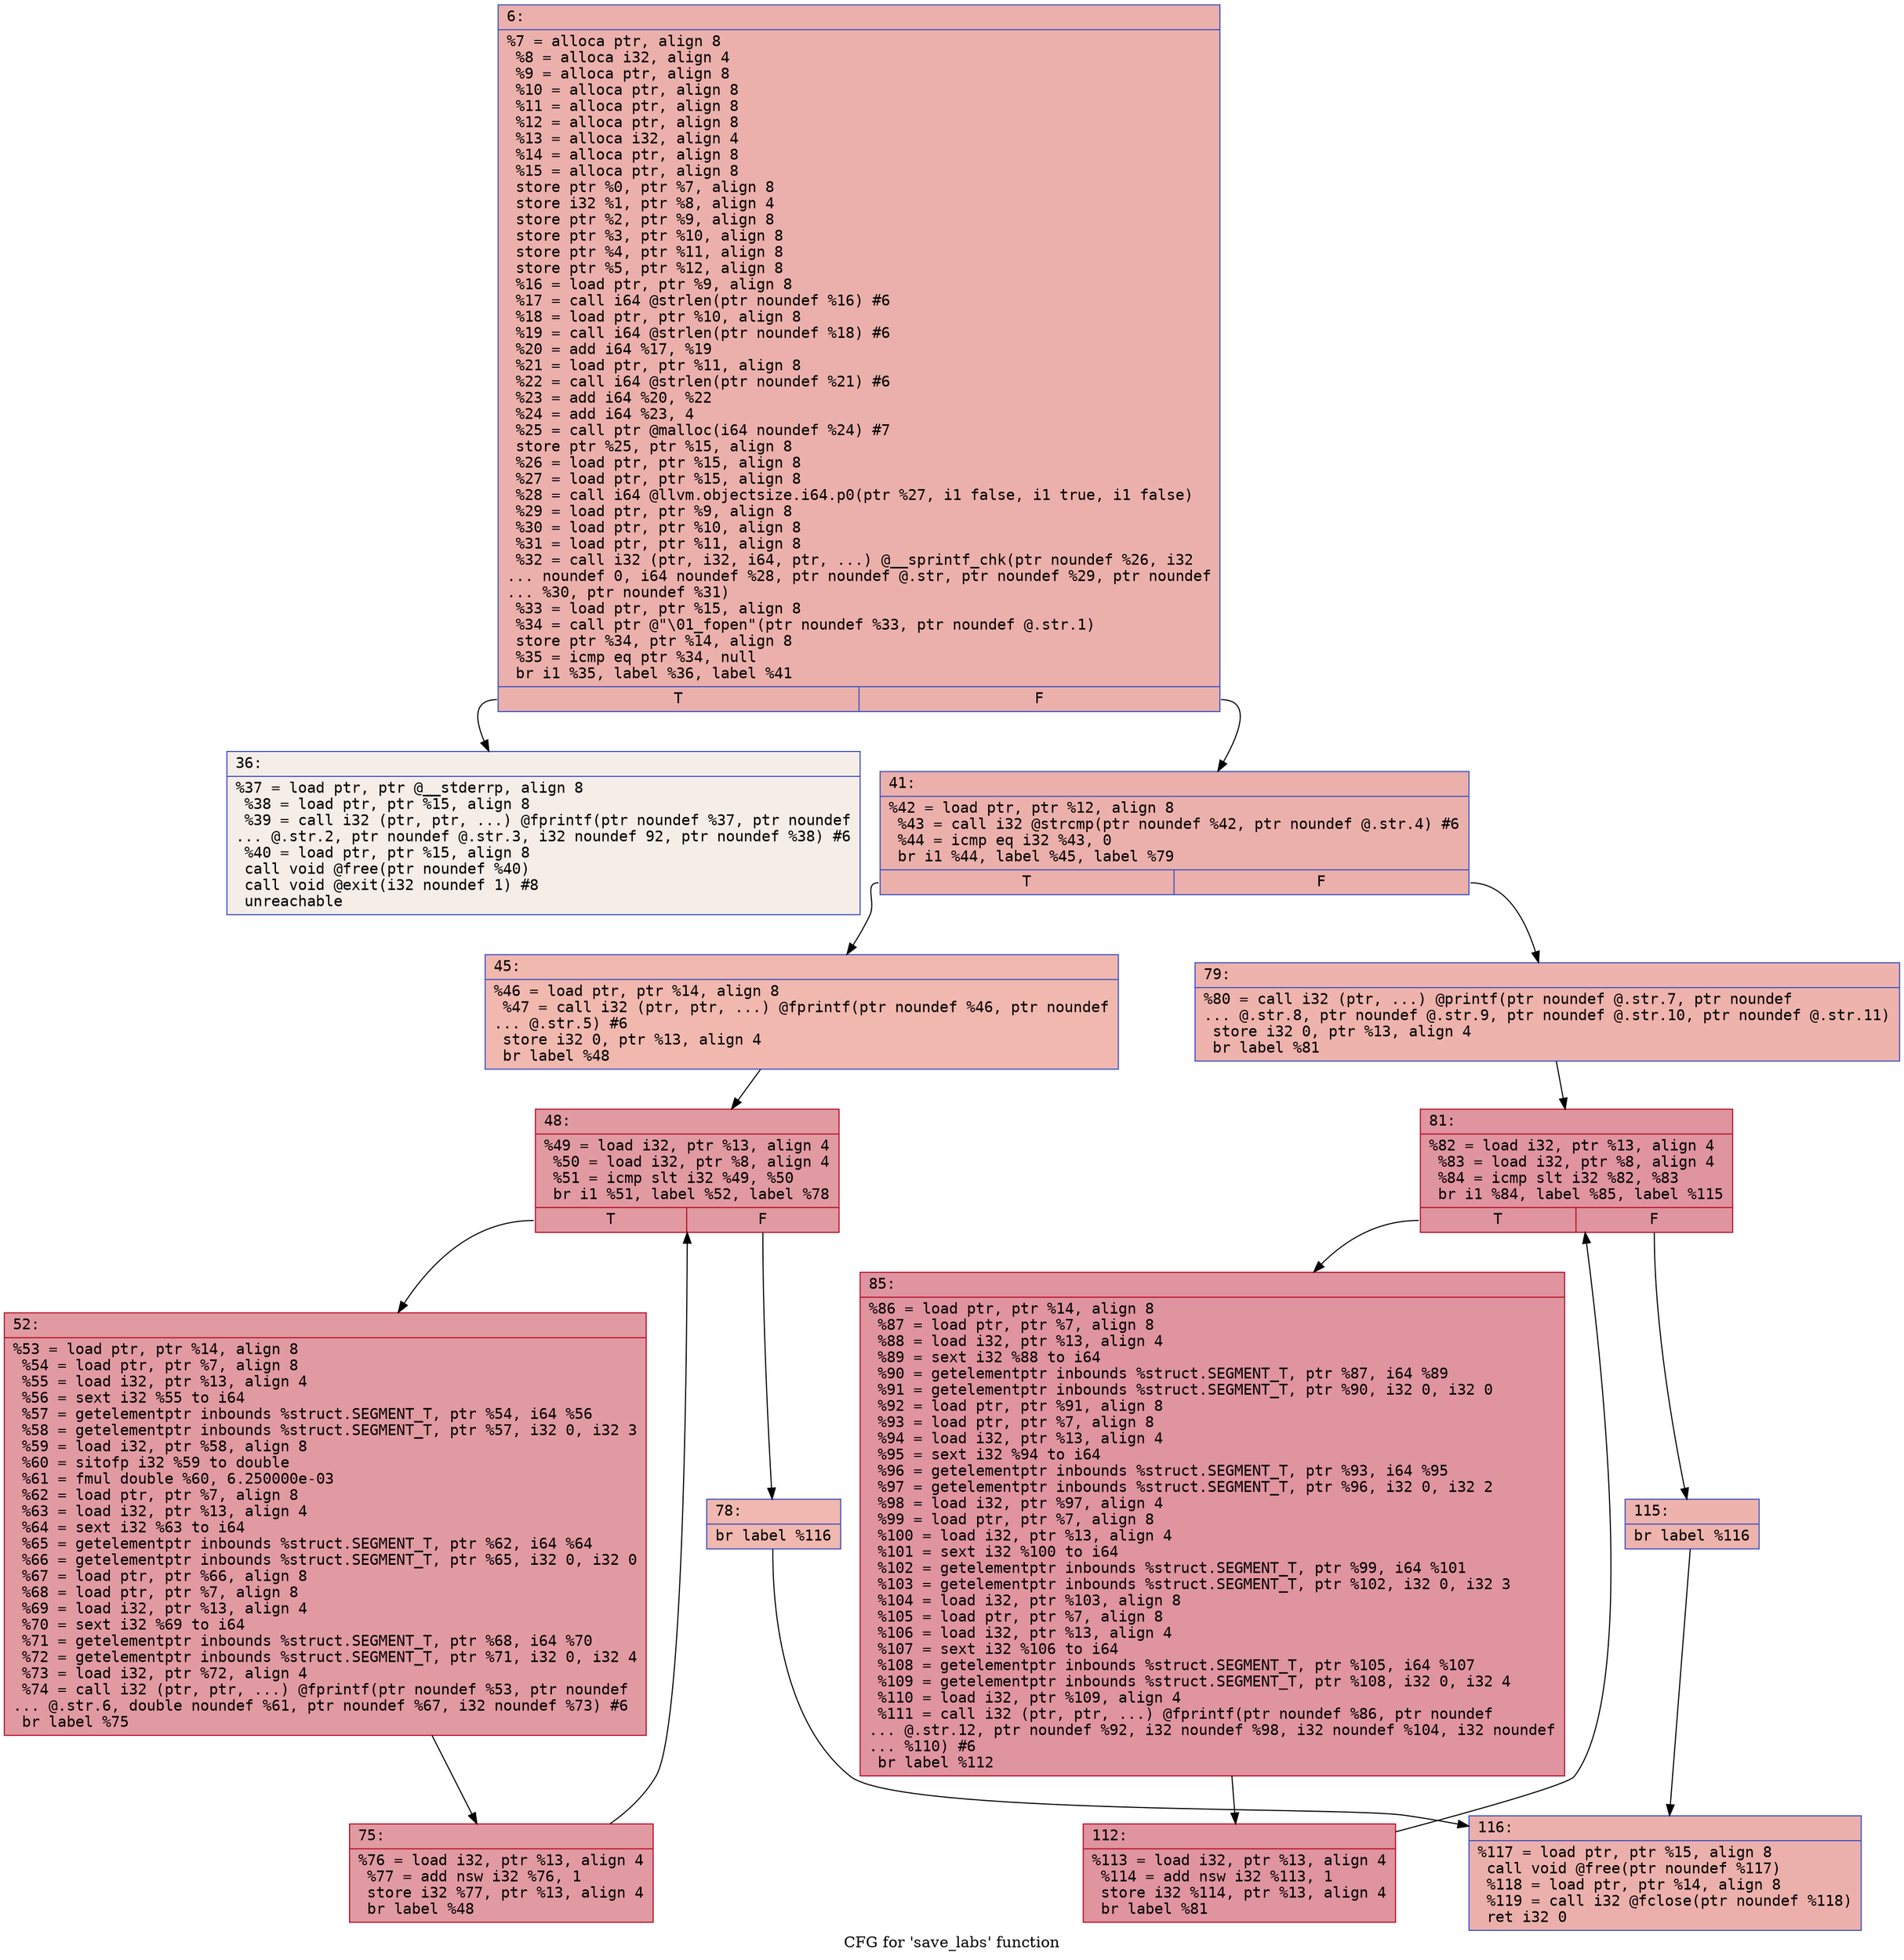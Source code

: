digraph "CFG for 'save_labs' function" {
	label="CFG for 'save_labs' function";

	Node0x6000003d1f90 [shape=record,color="#3d50c3ff", style=filled, fillcolor="#d24b4070" fontname="Courier",label="{6:\l|  %7 = alloca ptr, align 8\l  %8 = alloca i32, align 4\l  %9 = alloca ptr, align 8\l  %10 = alloca ptr, align 8\l  %11 = alloca ptr, align 8\l  %12 = alloca ptr, align 8\l  %13 = alloca i32, align 4\l  %14 = alloca ptr, align 8\l  %15 = alloca ptr, align 8\l  store ptr %0, ptr %7, align 8\l  store i32 %1, ptr %8, align 4\l  store ptr %2, ptr %9, align 8\l  store ptr %3, ptr %10, align 8\l  store ptr %4, ptr %11, align 8\l  store ptr %5, ptr %12, align 8\l  %16 = load ptr, ptr %9, align 8\l  %17 = call i64 @strlen(ptr noundef %16) #6\l  %18 = load ptr, ptr %10, align 8\l  %19 = call i64 @strlen(ptr noundef %18) #6\l  %20 = add i64 %17, %19\l  %21 = load ptr, ptr %11, align 8\l  %22 = call i64 @strlen(ptr noundef %21) #6\l  %23 = add i64 %20, %22\l  %24 = add i64 %23, 4\l  %25 = call ptr @malloc(i64 noundef %24) #7\l  store ptr %25, ptr %15, align 8\l  %26 = load ptr, ptr %15, align 8\l  %27 = load ptr, ptr %15, align 8\l  %28 = call i64 @llvm.objectsize.i64.p0(ptr %27, i1 false, i1 true, i1 false)\l  %29 = load ptr, ptr %9, align 8\l  %30 = load ptr, ptr %10, align 8\l  %31 = load ptr, ptr %11, align 8\l  %32 = call i32 (ptr, i32, i64, ptr, ...) @__sprintf_chk(ptr noundef %26, i32\l... noundef 0, i64 noundef %28, ptr noundef @.str, ptr noundef %29, ptr noundef\l... %30, ptr noundef %31)\l  %33 = load ptr, ptr %15, align 8\l  %34 = call ptr @\"\\01_fopen\"(ptr noundef %33, ptr noundef @.str.1)\l  store ptr %34, ptr %14, align 8\l  %35 = icmp eq ptr %34, null\l  br i1 %35, label %36, label %41\l|{<s0>T|<s1>F}}"];
	Node0x6000003d1f90:s0 -> Node0x6000003d1fe0[tooltip="6 -> 36\nProbability 0.00%" ];
	Node0x6000003d1f90:s1 -> Node0x6000003d2030[tooltip="6 -> 41\nProbability 100.00%" ];
	Node0x6000003d1fe0 [shape=record,color="#3d50c3ff", style=filled, fillcolor="#e8d6cc70" fontname="Courier",label="{36:\l|  %37 = load ptr, ptr @__stderrp, align 8\l  %38 = load ptr, ptr %15, align 8\l  %39 = call i32 (ptr, ptr, ...) @fprintf(ptr noundef %37, ptr noundef\l... @.str.2, ptr noundef @.str.3, i32 noundef 92, ptr noundef %38) #6\l  %40 = load ptr, ptr %15, align 8\l  call void @free(ptr noundef %40)\l  call void @exit(i32 noundef 1) #8\l  unreachable\l}"];
	Node0x6000003d2030 [shape=record,color="#3d50c3ff", style=filled, fillcolor="#d24b4070" fontname="Courier",label="{41:\l|  %42 = load ptr, ptr %12, align 8\l  %43 = call i32 @strcmp(ptr noundef %42, ptr noundef @.str.4) #6\l  %44 = icmp eq i32 %43, 0\l  br i1 %44, label %45, label %79\l|{<s0>T|<s1>F}}"];
	Node0x6000003d2030:s0 -> Node0x6000003d2080[tooltip="41 -> 45\nProbability 37.50%" ];
	Node0x6000003d2030:s1 -> Node0x6000003d2210[tooltip="41 -> 79\nProbability 62.50%" ];
	Node0x6000003d2080 [shape=record,color="#3d50c3ff", style=filled, fillcolor="#dc5d4a70" fontname="Courier",label="{45:\l|  %46 = load ptr, ptr %14, align 8\l  %47 = call i32 (ptr, ptr, ...) @fprintf(ptr noundef %46, ptr noundef\l... @.str.5) #6\l  store i32 0, ptr %13, align 4\l  br label %48\l}"];
	Node0x6000003d2080 -> Node0x6000003d20d0[tooltip="45 -> 48\nProbability 100.00%" ];
	Node0x6000003d20d0 [shape=record,color="#b70d28ff", style=filled, fillcolor="#bb1b2c70" fontname="Courier",label="{48:\l|  %49 = load i32, ptr %13, align 4\l  %50 = load i32, ptr %8, align 4\l  %51 = icmp slt i32 %49, %50\l  br i1 %51, label %52, label %78\l|{<s0>T|<s1>F}}"];
	Node0x6000003d20d0:s0 -> Node0x6000003d2120[tooltip="48 -> 52\nProbability 96.88%" ];
	Node0x6000003d20d0:s1 -> Node0x6000003d21c0[tooltip="48 -> 78\nProbability 3.12%" ];
	Node0x6000003d2120 [shape=record,color="#b70d28ff", style=filled, fillcolor="#bb1b2c70" fontname="Courier",label="{52:\l|  %53 = load ptr, ptr %14, align 8\l  %54 = load ptr, ptr %7, align 8\l  %55 = load i32, ptr %13, align 4\l  %56 = sext i32 %55 to i64\l  %57 = getelementptr inbounds %struct.SEGMENT_T, ptr %54, i64 %56\l  %58 = getelementptr inbounds %struct.SEGMENT_T, ptr %57, i32 0, i32 3\l  %59 = load i32, ptr %58, align 8\l  %60 = sitofp i32 %59 to double\l  %61 = fmul double %60, 6.250000e-03\l  %62 = load ptr, ptr %7, align 8\l  %63 = load i32, ptr %13, align 4\l  %64 = sext i32 %63 to i64\l  %65 = getelementptr inbounds %struct.SEGMENT_T, ptr %62, i64 %64\l  %66 = getelementptr inbounds %struct.SEGMENT_T, ptr %65, i32 0, i32 0\l  %67 = load ptr, ptr %66, align 8\l  %68 = load ptr, ptr %7, align 8\l  %69 = load i32, ptr %13, align 4\l  %70 = sext i32 %69 to i64\l  %71 = getelementptr inbounds %struct.SEGMENT_T, ptr %68, i64 %70\l  %72 = getelementptr inbounds %struct.SEGMENT_T, ptr %71, i32 0, i32 4\l  %73 = load i32, ptr %72, align 4\l  %74 = call i32 (ptr, ptr, ...) @fprintf(ptr noundef %53, ptr noundef\l... @.str.6, double noundef %61, ptr noundef %67, i32 noundef %73) #6\l  br label %75\l}"];
	Node0x6000003d2120 -> Node0x6000003d2170[tooltip="52 -> 75\nProbability 100.00%" ];
	Node0x6000003d2170 [shape=record,color="#b70d28ff", style=filled, fillcolor="#bb1b2c70" fontname="Courier",label="{75:\l|  %76 = load i32, ptr %13, align 4\l  %77 = add nsw i32 %76, 1\l  store i32 %77, ptr %13, align 4\l  br label %48\l}"];
	Node0x6000003d2170 -> Node0x6000003d20d0[tooltip="75 -> 48\nProbability 100.00%" ];
	Node0x6000003d21c0 [shape=record,color="#3d50c3ff", style=filled, fillcolor="#dc5d4a70" fontname="Courier",label="{78:\l|  br label %116\l}"];
	Node0x6000003d21c0 -> Node0x6000003d23a0[tooltip="78 -> 116\nProbability 100.00%" ];
	Node0x6000003d2210 [shape=record,color="#3d50c3ff", style=filled, fillcolor="#d6524470" fontname="Courier",label="{79:\l|  %80 = call i32 (ptr, ...) @printf(ptr noundef @.str.7, ptr noundef\l... @.str.8, ptr noundef @.str.9, ptr noundef @.str.10, ptr noundef @.str.11)\l  store i32 0, ptr %13, align 4\l  br label %81\l}"];
	Node0x6000003d2210 -> Node0x6000003d2260[tooltip="79 -> 81\nProbability 100.00%" ];
	Node0x6000003d2260 [shape=record,color="#b70d28ff", style=filled, fillcolor="#b70d2870" fontname="Courier",label="{81:\l|  %82 = load i32, ptr %13, align 4\l  %83 = load i32, ptr %8, align 4\l  %84 = icmp slt i32 %82, %83\l  br i1 %84, label %85, label %115\l|{<s0>T|<s1>F}}"];
	Node0x6000003d2260:s0 -> Node0x6000003d22b0[tooltip="81 -> 85\nProbability 96.88%" ];
	Node0x6000003d2260:s1 -> Node0x6000003d2350[tooltip="81 -> 115\nProbability 3.12%" ];
	Node0x6000003d22b0 [shape=record,color="#b70d28ff", style=filled, fillcolor="#b70d2870" fontname="Courier",label="{85:\l|  %86 = load ptr, ptr %14, align 8\l  %87 = load ptr, ptr %7, align 8\l  %88 = load i32, ptr %13, align 4\l  %89 = sext i32 %88 to i64\l  %90 = getelementptr inbounds %struct.SEGMENT_T, ptr %87, i64 %89\l  %91 = getelementptr inbounds %struct.SEGMENT_T, ptr %90, i32 0, i32 0\l  %92 = load ptr, ptr %91, align 8\l  %93 = load ptr, ptr %7, align 8\l  %94 = load i32, ptr %13, align 4\l  %95 = sext i32 %94 to i64\l  %96 = getelementptr inbounds %struct.SEGMENT_T, ptr %93, i64 %95\l  %97 = getelementptr inbounds %struct.SEGMENT_T, ptr %96, i32 0, i32 2\l  %98 = load i32, ptr %97, align 4\l  %99 = load ptr, ptr %7, align 8\l  %100 = load i32, ptr %13, align 4\l  %101 = sext i32 %100 to i64\l  %102 = getelementptr inbounds %struct.SEGMENT_T, ptr %99, i64 %101\l  %103 = getelementptr inbounds %struct.SEGMENT_T, ptr %102, i32 0, i32 3\l  %104 = load i32, ptr %103, align 8\l  %105 = load ptr, ptr %7, align 8\l  %106 = load i32, ptr %13, align 4\l  %107 = sext i32 %106 to i64\l  %108 = getelementptr inbounds %struct.SEGMENT_T, ptr %105, i64 %107\l  %109 = getelementptr inbounds %struct.SEGMENT_T, ptr %108, i32 0, i32 4\l  %110 = load i32, ptr %109, align 4\l  %111 = call i32 (ptr, ptr, ...) @fprintf(ptr noundef %86, ptr noundef\l... @.str.12, ptr noundef %92, i32 noundef %98, i32 noundef %104, i32 noundef\l... %110) #6\l  br label %112\l}"];
	Node0x6000003d22b0 -> Node0x6000003d2300[tooltip="85 -> 112\nProbability 100.00%" ];
	Node0x6000003d2300 [shape=record,color="#b70d28ff", style=filled, fillcolor="#b70d2870" fontname="Courier",label="{112:\l|  %113 = load i32, ptr %13, align 4\l  %114 = add nsw i32 %113, 1\l  store i32 %114, ptr %13, align 4\l  br label %81\l}"];
	Node0x6000003d2300 -> Node0x6000003d2260[tooltip="112 -> 81\nProbability 100.00%" ];
	Node0x6000003d2350 [shape=record,color="#3d50c3ff", style=filled, fillcolor="#d6524470" fontname="Courier",label="{115:\l|  br label %116\l}"];
	Node0x6000003d2350 -> Node0x6000003d23a0[tooltip="115 -> 116\nProbability 100.00%" ];
	Node0x6000003d23a0 [shape=record,color="#3d50c3ff", style=filled, fillcolor="#d24b4070" fontname="Courier",label="{116:\l|  %117 = load ptr, ptr %15, align 8\l  call void @free(ptr noundef %117)\l  %118 = load ptr, ptr %14, align 8\l  %119 = call i32 @fclose(ptr noundef %118)\l  ret i32 0\l}"];
}
